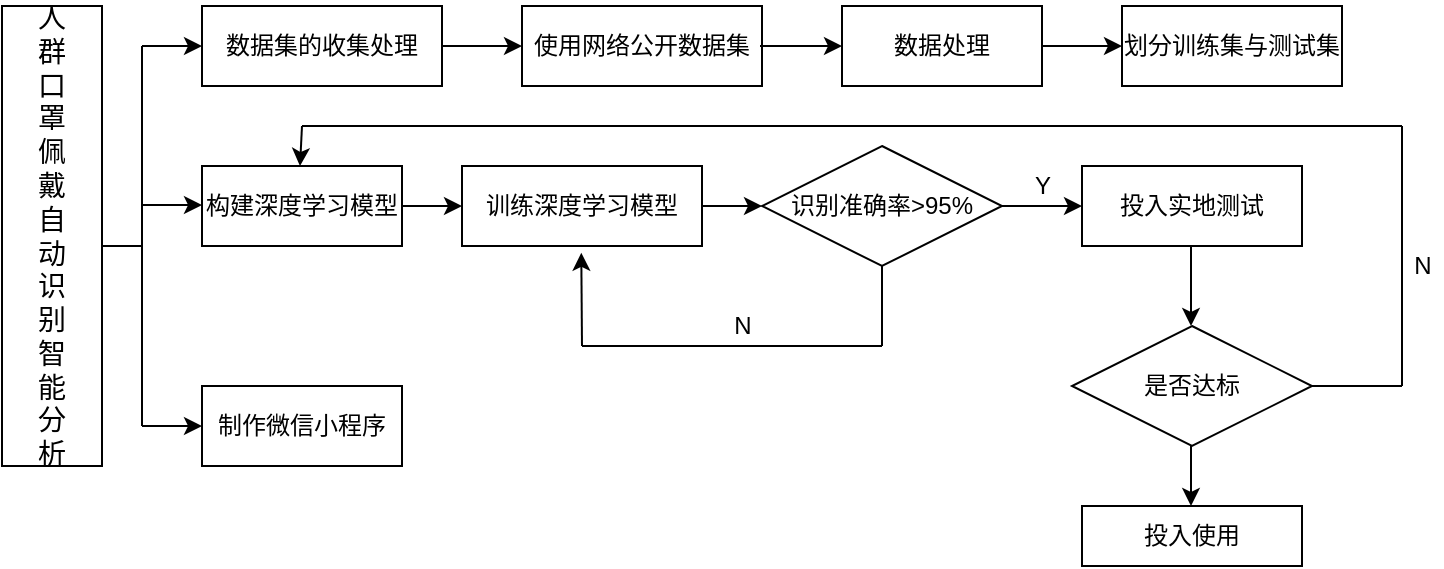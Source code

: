 <mxfile version="13.3.1" type="github"><diagram id="GjzsFL88M4RBUZhADEHj" name="Page-1"><mxGraphModel dx="1153" dy="653" grid="1" gridSize="10" guides="1" tooltips="1" connect="0" arrows="1" fold="1" page="1" pageScale="1" pageWidth="827" pageHeight="1169" math="0" shadow="0"><root><mxCell id="0"/><mxCell id="1" parent="0"/><mxCell id="pUps-fcENMfGuo1x7omP-1" value="&lt;span style=&quot;font-size: 10.5pt&quot;&gt;人&lt;br&gt;群&lt;br&gt;口&lt;br&gt;罩&lt;br&gt;佩&lt;br&gt;戴&lt;br&gt;自&lt;br&gt;动&lt;br&gt;识&lt;br&gt;别&lt;br&gt;智&lt;br&gt;能&lt;br&gt;分&lt;br&gt;析&lt;/span&gt;" style="rounded=0;whiteSpace=wrap;html=1;" parent="1" vertex="1"><mxGeometry x="10" y="130" width="50" height="230" as="geometry"/></mxCell><mxCell id="pUps-fcENMfGuo1x7omP-2" value="" style="endArrow=classic;html=1;" parent="1" target="pUps-fcENMfGuo1x7omP-3" edge="1"><mxGeometry width="50" height="50" relative="1" as="geometry"><mxPoint x="80" y="150" as="sourcePoint"/><mxPoint x="120" y="150" as="targetPoint"/></mxGeometry></mxCell><mxCell id="pUps-fcENMfGuo1x7omP-3" value="数据集的收集处理" style="rounded=0;whiteSpace=wrap;html=1;" parent="1" vertex="1"><mxGeometry x="110" y="130" width="120" height="40" as="geometry"/></mxCell><mxCell id="pUps-fcENMfGuo1x7omP-4" value="" style="endArrow=classic;html=1;exitX=1;exitY=0.5;exitDx=0;exitDy=0;exitPerimeter=0;" parent="1" source="pUps-fcENMfGuo1x7omP-3" target="pUps-fcENMfGuo1x7omP-5" edge="1"><mxGeometry width="50" height="50" relative="1" as="geometry"><mxPoint x="260" y="150" as="sourcePoint"/><mxPoint x="310" y="150" as="targetPoint"/></mxGeometry></mxCell><mxCell id="pUps-fcENMfGuo1x7omP-5" value="使用网络公开数据集" style="rounded=0;whiteSpace=wrap;html=1;" parent="1" vertex="1"><mxGeometry x="270" y="130" width="120" height="40" as="geometry"/></mxCell><mxCell id="pUps-fcENMfGuo1x7omP-6" value="" style="endArrow=classic;html=1;" parent="1" target="pUps-fcENMfGuo1x7omP-7" edge="1"><mxGeometry width="50" height="50" relative="1" as="geometry"><mxPoint x="389" y="150" as="sourcePoint"/><mxPoint x="430" y="150" as="targetPoint"/></mxGeometry></mxCell><mxCell id="pUps-fcENMfGuo1x7omP-7" value="数据处理" style="rounded=0;whiteSpace=wrap;html=1;" parent="1" vertex="1"><mxGeometry x="430" y="130" width="100" height="40" as="geometry"/></mxCell><mxCell id="pUps-fcENMfGuo1x7omP-8" value="" style="endArrow=classic;html=1;" parent="1" edge="1"><mxGeometry width="50" height="50" relative="1" as="geometry"><mxPoint x="530" y="150" as="sourcePoint"/><mxPoint x="570" y="150" as="targetPoint"/></mxGeometry></mxCell><mxCell id="pUps-fcENMfGuo1x7omP-13" value="" style="endArrow=none;html=1;" parent="1" edge="1"><mxGeometry width="50" height="50" relative="1" as="geometry"><mxPoint x="80" y="340" as="sourcePoint"/><mxPoint x="80" y="150" as="targetPoint"/></mxGeometry></mxCell><mxCell id="pUps-fcENMfGuo1x7omP-14" value="" style="endArrow=classic;html=1;" parent="1" edge="1"><mxGeometry width="50" height="50" relative="1" as="geometry"><mxPoint x="80" y="229.5" as="sourcePoint"/><mxPoint x="110" y="229.5" as="targetPoint"/></mxGeometry></mxCell><mxCell id="pUps-fcENMfGuo1x7omP-15" value="构建深度学习模型" style="rounded=0;whiteSpace=wrap;html=1;" parent="1" vertex="1"><mxGeometry x="110" y="210" width="100" height="40" as="geometry"/></mxCell><mxCell id="pUps-fcENMfGuo1x7omP-16" value="" style="endArrow=none;html=1;" parent="1" edge="1"><mxGeometry width="50" height="50" relative="1" as="geometry"><mxPoint x="60" y="250" as="sourcePoint"/><mxPoint x="80" y="250" as="targetPoint"/></mxGeometry></mxCell><mxCell id="pUps-fcENMfGuo1x7omP-17" value="" style="endArrow=classic;html=1;" parent="1" edge="1"><mxGeometry width="50" height="50" relative="1" as="geometry"><mxPoint x="80" y="340" as="sourcePoint"/><mxPoint x="110" y="340" as="targetPoint"/></mxGeometry></mxCell><mxCell id="pUps-fcENMfGuo1x7omP-18" value="制作微信小程序" style="rounded=0;whiteSpace=wrap;html=1;" parent="1" vertex="1"><mxGeometry x="110" y="320" width="100" height="40" as="geometry"/></mxCell><mxCell id="pUps-fcENMfGuo1x7omP-19" value="划分训练集与测试集" style="rounded=0;whiteSpace=wrap;html=1;" parent="1" vertex="1"><mxGeometry x="570" y="130" width="110" height="40" as="geometry"/></mxCell><mxCell id="pUps-fcENMfGuo1x7omP-23" value="" style="endArrow=classic;html=1;" parent="1" edge="1"><mxGeometry width="50" height="50" relative="1" as="geometry"><mxPoint x="210" y="230" as="sourcePoint"/><mxPoint x="240" y="230" as="targetPoint"/></mxGeometry></mxCell><mxCell id="pUps-fcENMfGuo1x7omP-24" value="训练深度学习模型" style="rounded=0;whiteSpace=wrap;html=1;" parent="1" vertex="1"><mxGeometry x="240" y="210" width="120" height="40" as="geometry"/></mxCell><mxCell id="pUps-fcENMfGuo1x7omP-25" value="识别准确率&amp;gt;95%" style="rhombus;whiteSpace=wrap;html=1;" parent="1" vertex="1"><mxGeometry x="390" y="200" width="120" height="60" as="geometry"/></mxCell><mxCell id="pUps-fcENMfGuo1x7omP-26" value="" style="endArrow=classic;html=1;" parent="1" target="pUps-fcENMfGuo1x7omP-25" edge="1"><mxGeometry width="50" height="50" relative="1" as="geometry"><mxPoint x="360" y="230" as="sourcePoint"/><mxPoint x="410" y="180" as="targetPoint"/></mxGeometry></mxCell><mxCell id="pUps-fcENMfGuo1x7omP-29" value="" style="endArrow=classic;html=1;" parent="1" edge="1"><mxGeometry width="50" height="50" relative="1" as="geometry"><mxPoint x="510" y="230" as="sourcePoint"/><mxPoint x="550" y="230" as="targetPoint"/></mxGeometry></mxCell><mxCell id="pUps-fcENMfGuo1x7omP-30" value="投入实地测试" style="rounded=0;whiteSpace=wrap;html=1;" parent="1" vertex="1"><mxGeometry x="550" y="210" width="110" height="40" as="geometry"/></mxCell><mxCell id="pUps-fcENMfGuo1x7omP-33" value="Y" style="text;html=1;align=center;verticalAlign=middle;resizable=0;points=[];autosize=1;" parent="1" vertex="1"><mxGeometry x="520" y="210" width="20" height="20" as="geometry"/></mxCell><mxCell id="pUps-fcENMfGuo1x7omP-37" value="" style="endArrow=none;html=1;" parent="1" edge="1"><mxGeometry width="50" height="50" relative="1" as="geometry"><mxPoint x="450" y="300" as="sourcePoint"/><mxPoint x="450" y="260" as="targetPoint"/></mxGeometry></mxCell><mxCell id="pUps-fcENMfGuo1x7omP-38" value="" style="endArrow=none;html=1;" parent="1" edge="1"><mxGeometry width="50" height="50" relative="1" as="geometry"><mxPoint x="300" y="300" as="sourcePoint"/><mxPoint x="450" y="300" as="targetPoint"/></mxGeometry></mxCell><mxCell id="pUps-fcENMfGuo1x7omP-39" value="N" style="text;html=1;align=center;verticalAlign=middle;resizable=0;points=[];autosize=1;" parent="1" vertex="1"><mxGeometry x="370" y="280" width="20" height="20" as="geometry"/></mxCell><mxCell id="pUps-fcENMfGuo1x7omP-40" value="" style="endArrow=classic;html=1;entryX=0.497;entryY=1.085;entryDx=0;entryDy=0;entryPerimeter=0;" parent="1" target="pUps-fcENMfGuo1x7omP-24" edge="1"><mxGeometry width="50" height="50" relative="1" as="geometry"><mxPoint x="300" y="300" as="sourcePoint"/><mxPoint x="350" y="250" as="targetPoint"/></mxGeometry></mxCell><mxCell id="pUps-fcENMfGuo1x7omP-42" value="" style="endArrow=classic;html=1;" parent="1" edge="1"><mxGeometry width="50" height="50" relative="1" as="geometry"><mxPoint x="604.5" y="250" as="sourcePoint"/><mxPoint x="604.5" y="290" as="targetPoint"/></mxGeometry></mxCell><mxCell id="pUps-fcENMfGuo1x7omP-43" value="是否达标" style="rhombus;whiteSpace=wrap;html=1;" parent="1" vertex="1"><mxGeometry x="545" y="290" width="120" height="60" as="geometry"/></mxCell><mxCell id="pUps-fcENMfGuo1x7omP-47" value="" style="endArrow=classic;html=1;" parent="1" edge="1"><mxGeometry width="50" height="50" relative="1" as="geometry"><mxPoint x="604.5" y="350" as="sourcePoint"/><mxPoint x="604.5" y="380" as="targetPoint"/></mxGeometry></mxCell><mxCell id="pUps-fcENMfGuo1x7omP-48" value="投入使用" style="rounded=0;whiteSpace=wrap;html=1;" parent="1" vertex="1"><mxGeometry x="550" y="380" width="110" height="30" as="geometry"/></mxCell><mxCell id="pUps-fcENMfGuo1x7omP-52" value="" style="endArrow=none;html=1;" parent="1" edge="1"><mxGeometry width="50" height="50" relative="1" as="geometry"><mxPoint x="665" y="320" as="sourcePoint"/><mxPoint x="710" y="320" as="targetPoint"/></mxGeometry></mxCell><mxCell id="pUps-fcENMfGuo1x7omP-53" value="" style="endArrow=none;html=1;" parent="1" edge="1"><mxGeometry width="50" height="50" relative="1" as="geometry"><mxPoint x="710" y="320" as="sourcePoint"/><mxPoint x="710" y="190" as="targetPoint"/></mxGeometry></mxCell><mxCell id="pUps-fcENMfGuo1x7omP-54" value="" style="endArrow=none;html=1;" parent="1" edge="1"><mxGeometry width="50" height="50" relative="1" as="geometry"><mxPoint x="160" y="190" as="sourcePoint"/><mxPoint x="710" y="190" as="targetPoint"/></mxGeometry></mxCell><mxCell id="pUps-fcENMfGuo1x7omP-55" value="" style="endArrow=classic;html=1;" parent="1" edge="1"><mxGeometry width="50" height="50" relative="1" as="geometry"><mxPoint x="160" y="190" as="sourcePoint"/><mxPoint x="159" y="210" as="targetPoint"/></mxGeometry></mxCell><mxCell id="pUps-fcENMfGuo1x7omP-56" value="N" style="text;html=1;align=center;verticalAlign=middle;resizable=0;points=[];autosize=1;" parent="1" vertex="1"><mxGeometry x="710" y="250" width="20" height="20" as="geometry"/></mxCell></root></mxGraphModel></diagram></mxfile>